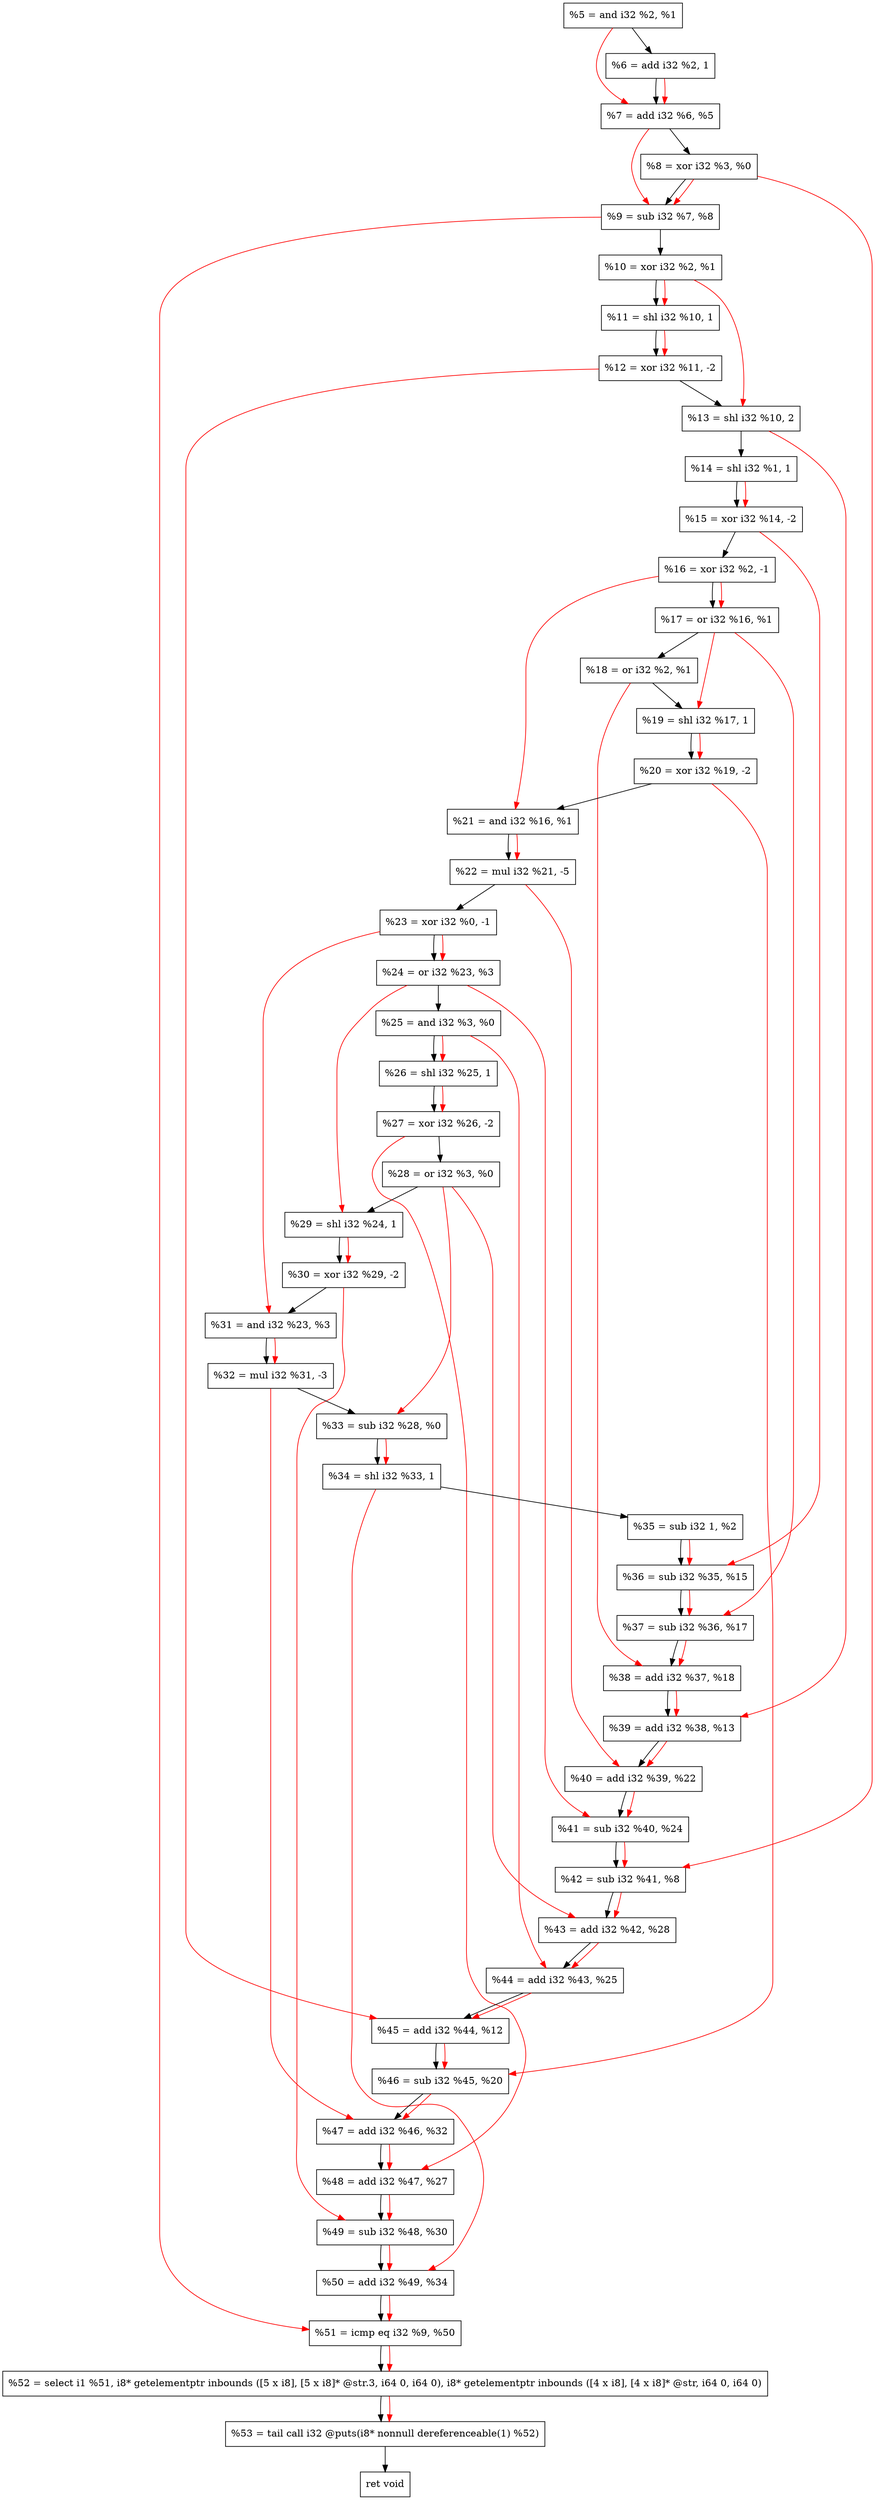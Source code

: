 digraph "DFG for'crackme' function" {
	Node0x10dc740[shape=record, label="  %5 = and i32 %2, %1"];
	Node0x10dcdc0[shape=record, label="  %6 = add i32 %2, 1"];
	Node0x10dce30[shape=record, label="  %7 = add i32 %6, %5"];
	Node0x10dcea0[shape=record, label="  %8 = xor i32 %3, %0"];
	Node0x10dcf10[shape=record, label="  %9 = sub i32 %7, %8"];
	Node0x10dcf80[shape=record, label="  %10 = xor i32 %2, %1"];
	Node0x10dcff0[shape=record, label="  %11 = shl i32 %10, 1"];
	Node0x10dd090[shape=record, label="  %12 = xor i32 %11, -2"];
	Node0x10dd130[shape=record, label="  %13 = shl i32 %10, 2"];
	Node0x10dd1a0[shape=record, label="  %14 = shl i32 %1, 1"];
	Node0x10dd210[shape=record, label="  %15 = xor i32 %14, -2"];
	Node0x10dd2b0[shape=record, label="  %16 = xor i32 %2, -1"];
	Node0x10dd320[shape=record, label="  %17 = or i32 %16, %1"];
	Node0x10dd390[shape=record, label="  %18 = or i32 %2, %1"];
	Node0x10dd400[shape=record, label="  %19 = shl i32 %17, 1"];
	Node0x10dd470[shape=record, label="  %20 = xor i32 %19, -2"];
	Node0x10dd4e0[shape=record, label="  %21 = and i32 %16, %1"];
	Node0x10dd580[shape=record, label="  %22 = mul i32 %21, -5"];
	Node0x10dd5f0[shape=record, label="  %23 = xor i32 %0, -1"];
	Node0x10dd660[shape=record, label="  %24 = or i32 %23, %3"];
	Node0x10dd6d0[shape=record, label="  %25 = and i32 %3, %0"];
	Node0x10dd740[shape=record, label="  %26 = shl i32 %25, 1"];
	Node0x10dd7b0[shape=record, label="  %27 = xor i32 %26, -2"];
	Node0x10dd820[shape=record, label="  %28 = or i32 %3, %0"];
	Node0x10dd890[shape=record, label="  %29 = shl i32 %24, 1"];
	Node0x10dd900[shape=record, label="  %30 = xor i32 %29, -2"];
	Node0x10dd970[shape=record, label="  %31 = and i32 %23, %3"];
	Node0x10dda10[shape=record, label="  %32 = mul i32 %31, -3"];
	Node0x10ddc90[shape=record, label="  %33 = sub i32 %28, %0"];
	Node0x10ddd00[shape=record, label="  %34 = shl i32 %33, 1"];
	Node0x10ddd70[shape=record, label="  %35 = sub i32 1, %2"];
	Node0x10ddde0[shape=record, label="  %36 = sub i32 %35, %15"];
	Node0x10dde50[shape=record, label="  %37 = sub i32 %36, %17"];
	Node0x10ddec0[shape=record, label="  %38 = add i32 %37, %18"];
	Node0x10ddf30[shape=record, label="  %39 = add i32 %38, %13"];
	Node0x10ddfa0[shape=record, label="  %40 = add i32 %39, %22"];
	Node0x10de010[shape=record, label="  %41 = sub i32 %40, %24"];
	Node0x10de080[shape=record, label="  %42 = sub i32 %41, %8"];
	Node0x10de0f0[shape=record, label="  %43 = add i32 %42, %28"];
	Node0x10de160[shape=record, label="  %44 = add i32 %43, %25"];
	Node0x10de1d0[shape=record, label="  %45 = add i32 %44, %12"];
	Node0x10de240[shape=record, label="  %46 = sub i32 %45, %20"];
	Node0x10de2b0[shape=record, label="  %47 = add i32 %46, %32"];
	Node0x10de320[shape=record, label="  %48 = add i32 %47, %27"];
	Node0x10de390[shape=record, label="  %49 = sub i32 %48, %30"];
	Node0x10de400[shape=record, label="  %50 = add i32 %49, %34"];
	Node0x10de470[shape=record, label="  %51 = icmp eq i32 %9, %50"];
	Node0x107d268[shape=record, label="  %52 = select i1 %51, i8* getelementptr inbounds ([5 x i8], [5 x i8]* @str.3, i64 0, i64 0), i8* getelementptr inbounds ([4 x i8], [4 x i8]* @str, i64 0, i64 0)"];
	Node0x10de910[shape=record, label="  %53 = tail call i32 @puts(i8* nonnull dereferenceable(1) %52)"];
	Node0x10de960[shape=record, label="  ret void"];
	Node0x10dc740 -> Node0x10dcdc0;
	Node0x10dcdc0 -> Node0x10dce30;
	Node0x10dce30 -> Node0x10dcea0;
	Node0x10dcea0 -> Node0x10dcf10;
	Node0x10dcf10 -> Node0x10dcf80;
	Node0x10dcf80 -> Node0x10dcff0;
	Node0x10dcff0 -> Node0x10dd090;
	Node0x10dd090 -> Node0x10dd130;
	Node0x10dd130 -> Node0x10dd1a0;
	Node0x10dd1a0 -> Node0x10dd210;
	Node0x10dd210 -> Node0x10dd2b0;
	Node0x10dd2b0 -> Node0x10dd320;
	Node0x10dd320 -> Node0x10dd390;
	Node0x10dd390 -> Node0x10dd400;
	Node0x10dd400 -> Node0x10dd470;
	Node0x10dd470 -> Node0x10dd4e0;
	Node0x10dd4e0 -> Node0x10dd580;
	Node0x10dd580 -> Node0x10dd5f0;
	Node0x10dd5f0 -> Node0x10dd660;
	Node0x10dd660 -> Node0x10dd6d0;
	Node0x10dd6d0 -> Node0x10dd740;
	Node0x10dd740 -> Node0x10dd7b0;
	Node0x10dd7b0 -> Node0x10dd820;
	Node0x10dd820 -> Node0x10dd890;
	Node0x10dd890 -> Node0x10dd900;
	Node0x10dd900 -> Node0x10dd970;
	Node0x10dd970 -> Node0x10dda10;
	Node0x10dda10 -> Node0x10ddc90;
	Node0x10ddc90 -> Node0x10ddd00;
	Node0x10ddd00 -> Node0x10ddd70;
	Node0x10ddd70 -> Node0x10ddde0;
	Node0x10ddde0 -> Node0x10dde50;
	Node0x10dde50 -> Node0x10ddec0;
	Node0x10ddec0 -> Node0x10ddf30;
	Node0x10ddf30 -> Node0x10ddfa0;
	Node0x10ddfa0 -> Node0x10de010;
	Node0x10de010 -> Node0x10de080;
	Node0x10de080 -> Node0x10de0f0;
	Node0x10de0f0 -> Node0x10de160;
	Node0x10de160 -> Node0x10de1d0;
	Node0x10de1d0 -> Node0x10de240;
	Node0x10de240 -> Node0x10de2b0;
	Node0x10de2b0 -> Node0x10de320;
	Node0x10de320 -> Node0x10de390;
	Node0x10de390 -> Node0x10de400;
	Node0x10de400 -> Node0x10de470;
	Node0x10de470 -> Node0x107d268;
	Node0x107d268 -> Node0x10de910;
	Node0x10de910 -> Node0x10de960;
edge [color=red]
	Node0x10dcdc0 -> Node0x10dce30;
	Node0x10dc740 -> Node0x10dce30;
	Node0x10dce30 -> Node0x10dcf10;
	Node0x10dcea0 -> Node0x10dcf10;
	Node0x10dcf80 -> Node0x10dcff0;
	Node0x10dcff0 -> Node0x10dd090;
	Node0x10dcf80 -> Node0x10dd130;
	Node0x10dd1a0 -> Node0x10dd210;
	Node0x10dd2b0 -> Node0x10dd320;
	Node0x10dd320 -> Node0x10dd400;
	Node0x10dd400 -> Node0x10dd470;
	Node0x10dd2b0 -> Node0x10dd4e0;
	Node0x10dd4e0 -> Node0x10dd580;
	Node0x10dd5f0 -> Node0x10dd660;
	Node0x10dd6d0 -> Node0x10dd740;
	Node0x10dd740 -> Node0x10dd7b0;
	Node0x10dd660 -> Node0x10dd890;
	Node0x10dd890 -> Node0x10dd900;
	Node0x10dd5f0 -> Node0x10dd970;
	Node0x10dd970 -> Node0x10dda10;
	Node0x10dd820 -> Node0x10ddc90;
	Node0x10ddc90 -> Node0x10ddd00;
	Node0x10ddd70 -> Node0x10ddde0;
	Node0x10dd210 -> Node0x10ddde0;
	Node0x10ddde0 -> Node0x10dde50;
	Node0x10dd320 -> Node0x10dde50;
	Node0x10dde50 -> Node0x10ddec0;
	Node0x10dd390 -> Node0x10ddec0;
	Node0x10ddec0 -> Node0x10ddf30;
	Node0x10dd130 -> Node0x10ddf30;
	Node0x10ddf30 -> Node0x10ddfa0;
	Node0x10dd580 -> Node0x10ddfa0;
	Node0x10ddfa0 -> Node0x10de010;
	Node0x10dd660 -> Node0x10de010;
	Node0x10de010 -> Node0x10de080;
	Node0x10dcea0 -> Node0x10de080;
	Node0x10de080 -> Node0x10de0f0;
	Node0x10dd820 -> Node0x10de0f0;
	Node0x10de0f0 -> Node0x10de160;
	Node0x10dd6d0 -> Node0x10de160;
	Node0x10de160 -> Node0x10de1d0;
	Node0x10dd090 -> Node0x10de1d0;
	Node0x10de1d0 -> Node0x10de240;
	Node0x10dd470 -> Node0x10de240;
	Node0x10de240 -> Node0x10de2b0;
	Node0x10dda10 -> Node0x10de2b0;
	Node0x10de2b0 -> Node0x10de320;
	Node0x10dd7b0 -> Node0x10de320;
	Node0x10de320 -> Node0x10de390;
	Node0x10dd900 -> Node0x10de390;
	Node0x10de390 -> Node0x10de400;
	Node0x10ddd00 -> Node0x10de400;
	Node0x10dcf10 -> Node0x10de470;
	Node0x10de400 -> Node0x10de470;
	Node0x10de470 -> Node0x107d268;
	Node0x107d268 -> Node0x10de910;
}
